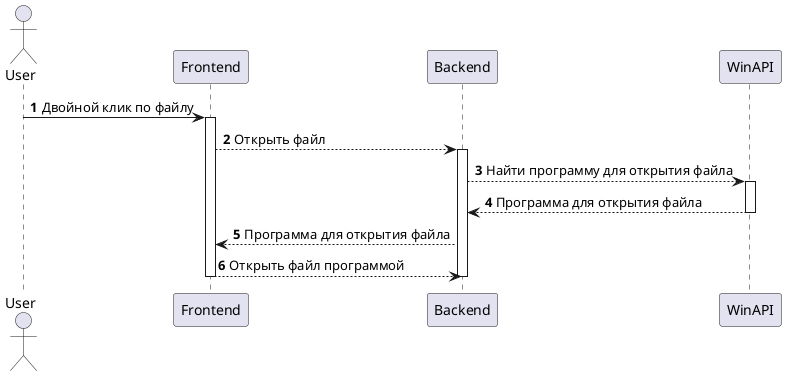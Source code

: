 @startuml

autonumber
actor User
participant "Frontend" as Frontend
participant "Backend" as Backend
participant "WinAPI" as WinAPI

User -> Frontend: Двойной клик по файлу

activate Frontend
Frontend --> Backend: Открыть файл

activate Backend
Backend --> WinAPI: Найти программу для открытия файла

activate WinAPI
WinAPI --> Backend: Программа для открытия файла
deactivate WinAPI

Backend --> Frontend: Программа для открытия файла

Frontend --> Backend: Открыть файл программой
deactivate Backend
deactivate Frontend
@enduml